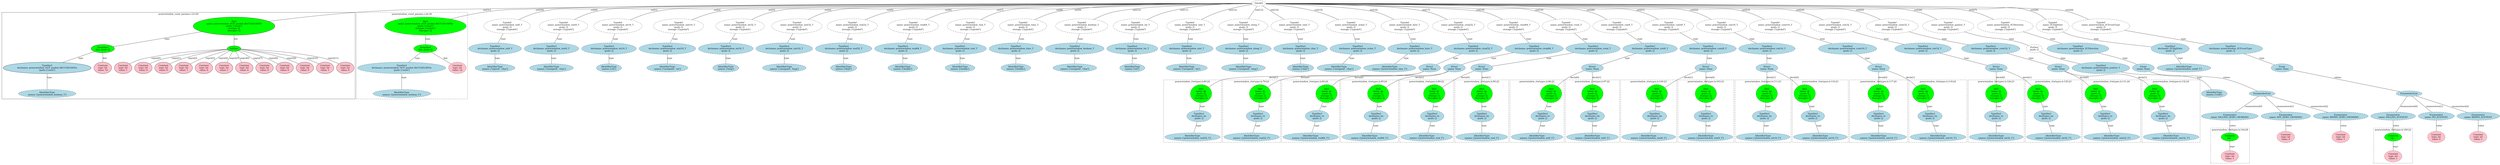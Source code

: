 strict graph "" {
	graph [bb="0,0,13452,1070.9"];
	node [label="\N"];
	subgraph cluster59 {
		graph [bb="6533,144.56,6841,552.63",
			label="powerwindow_rtwtypes.h:80:24",
			lheight=0.21,
			lp="6687,541.13",
			lwidth=2.44,
			style=dashed
		];
		61	[fillcolor=lightblue,
			height=0.74639,
			label="IdentifierType
names: ['powerwindow_real32_T']",
			pos="6687,179.43",
			style="filled,dashed",
			width=4.0462];
		60	[fillcolor=lightblue,
			height=1.041,
			label="TypeDecl
declname: im
quals: []",
			pos="6720,315.78",
			style="filled,dashed",
			width=1.8071];
		60 -- 61	[label=type,
			lp="6719,252.8",
			pos="6711.1,278.42 6705.5,255.73 6698.5,227.05 6693.4,206.59"];
		59	[fillcolor=green,
			height=1.6303,
			label="Decl
name: im
quals: []
storage: []
funcspec: []",
			pos="6732,462.94",
			style="filled,dashed",
			width=1.591];
		59 -- 60	[label=type,
			lp="6738,378.75",
			pos="6727.2,404.15 6725.8,387.07 6724.3,368.85 6723,353.5"];
	}
	subgraph cluster168 {
		graph [bb="8,428.07,1923,993.92",
			label="powerwindow_const_params.c:23:29",
			lheight=0.21,
			lp="965.5,982.42",
			lwidth=2.83
		];
		171	[fillcolor=lightblue,
			height=0.74639,
			label="IdentifierType
names: ['powerwindow_boolean_T']",
			pos="249,462.94",
			style="filled,dashed",
			width=4.223];
		170	[fillcolor=lightblue,
			height=1.041,
			label="TypeDecl
declname: powerwindow_rtCP_pooled_6bUUQf1tASYw
quals: ['const']",
			pos="249,631.11",
			style=filled,
			width=6.4818];
		170 -- 171	[label=type,
			lp="261,568.13",
			pos="249,593.23 249,561.87 249,517.63 249,489.88"];
		169	[fillcolor=green,
			height=0.74639,
			label="ArrayDecl
dim_quals: []",
			pos="548,757.06",
			style=filled,
			width=1.7678];
		169 -- 170	[label=type,
			lp="429,694.09",
			pos="503.56,737.64 458.25,718.86 386.92,689.28 331.27,666.22"];
		172	[fillcolor=pink,
			height=1.041,
			label="Constant
type: int
value: 12",
			pos="548,631.11",
			style=filled,
			width=1.316];
		169 -- 172	[label=dim,
			lp="559,694.09",
			pos="548,730.08 548,712.33 548,688.56 548,668.87"];
		168	[fillcolor=green,
			height=1.6303,
			label="Decl
name: powerwindow_rtCP_pooled_6bUUQf1tASYw
quals: ['const']
storage: []
funcspec: []",
			pos="1281,904.23",
			style=filled,
			width=6.0497];
		168 -- 169	[label=type,
			lp="905,820.04",
			pos="1107.3,868.83 944.72,836.63 711.4,790.42 604.91,769.33"];
		173	[fillcolor=green,
			height=0.5,
			label=InitList,
			pos="1281,757.06",
			style=filled,
			width=1.011];
		168 -- 173	[label=init,
			lp="1290.5,820.04",
			pos="1281,845.44 1281,820.3 1281,792.68 1281,775.36"];
		174	[fillcolor=pink,
			height=1.041,
			label="Constant
type: int
value: 1",
			pos="659,631.11",
			style=filled,
			width=1.2767];
		173 -- 174	[label="exprs[0]",
			lp="842,694.09",
			pos="1245,754.12 1166.7,749.38 975.57,735.11 819,701.59 771.17,691.34 758.15,689.65 714,668.59 706.86,665.18 699.58,660.96 692.74,656.62"];
		175	[fillcolor=pink,
			height=1.041,
			label="Constant
type: int
value: 0",
			pos="769,631.11",
			style=filled,
			width=1.2767];
		173 -- 175	[label="exprs[1]",
			lp="952,694.09",
			pos="1245.7,752.39 1181.9,745.35 1043.4,728.26 929,701.59 881.36,690.48 868.15,689.65 824,668.59 816.86,665.18 809.58,660.96 802.74,656.62"];
		176	[fillcolor=pink,
			height=1.041,
			label="Constant
type: int
value: 0",
			pos="879,631.11",
			style=filled,
			width=1.2767];
		173 -- 176	[label="exprs[2]",
			lp="1039,694.09",
			pos="1245.8,752.13 1181.2,743.86 1040.5,720.92 934,668.59 927.01,665.15 919.85,660.97 913.11,656.67"];
		177	[fillcolor=pink,
			height=1.041,
			label="Constant
type: int
value: 1",
			pos="989,631.11",
			style=filled,
			width=1.2767];
		173 -- 177	[label="exprs[3]",
			lp="1137,694.09",
			pos="1249.9,747.65 1203.4,734.42 1113.8,706.31 1044,668.59 1037.1,664.88 1030.1,660.57 1023.3,656.24"];
		178	[fillcolor=pink,
			height=1.041,
			label="Constant
type: int
value: 0",
			pos="1099,631.11",
			style=filled,
			width=1.2767];
		173 -- 178	[label="exprs[4]",
			lp="1214,694.09",
			pos="1258,743.04 1239.6,732.37 1213.2,716.65 1191,701.59 1170.8,687.89 1148.9,671.47 1131.6,658.03"];
		179	[fillcolor=pink,
			height=1.041,
			label="Constant
type: int
value: 1",
			pos="1209,631.11",
			style=filled,
			width=1.2767];
		173 -- 179	[label="exprs[5]",
			lp="1271,694.09",
			pos="1270.7,739.46 1264.2,728.71 1255.5,714.39 1248,701.59 1241.2,689.88 1233.9,676.95 1227.4,665.46"];
		180	[fillcolor=pink,
			height=1.041,
			label="Constant
type: int
value: 0",
			pos="1319,631.11",
			style=filled,
			width=1.2767];
		173 -- 180	[label="exprs[6]",
			lp="1326,694.09",
			pos="1286.2,739.09 1291.8,720.79 1300.9,691.13 1308.1,667.68"];
		181	[fillcolor=pink,
			height=1.041,
			label="Constant
type: int
value: 0",
			pos="1429,631.11",
			style=filled,
			width=1.2767];
		173 -- 181	[label="exprs[7]",
			lp="1394,694.09",
			pos="1300.9,741.75 1315.6,731.03 1335.9,715.83 1353,701.59 1368.8,688.43 1385.7,673.08 1399.6,660.15"];
		182	[fillcolor=pink,
			height=1.041,
			label="Constant
type: int
value: 0",
			pos="1539,631.11",
			style=filled,
			width=1.2767];
		173 -- 182	[label="exprs[8]",
			lp="1476,694.09",
			pos="1309.8,745.92 1338.4,735.61 1383.3,718.75 1421,701.59 1449.8,688.5 1456.8,684.68 1484,668.59 1490.7,664.62 1497.7,660.19 1504.4,\
655.82"];
		183	[fillcolor=pink,
			height=1.041,
			label="Constant
type: int
value: 0",
			pos="1649,631.11",
			style=filled,
			width=1.2767];
		173 -- 183	[label="exprs[9]",
			lp="1577,694.09",
			pos="1315.5,750.93 1374.9,741.12 1499.3,716.32 1594,668.59 1601,665.08 1608.1,660.86 1614.8,656.56"];
		184	[fillcolor=pink,
			height=1.041,
			label="Constant
type: int
value: 1",
			pos="1759,631.11",
			style=filled,
			width=1.2767];
		173 -- 184	[label="exprs[10]",
			lp="1688,694.09",
			pos="1317.2,754.53 1392.7,750.1 1571.3,733.05 1704,668.59 1711.1,665.13 1718.4,660.89 1725.2,656.54"];
		185	[fillcolor=pink,
			height=1.041,
			label="Constant
type: int
value: 0",
			pos="1869,631.11",
			style=filled,
			width=1.2767];
		173 -- 185	[label="exprs[11]",
			lp="1799,694.09",
			pos="1317.1,754.1 1392.5,749.44 1571.6,735.48 1718,701.59 1762,691.41 1773.5,688.55 1814,668.59 1821,665.14 1828.1,660.95 1834.9,656.66"];
	}
	subgraph cluster110 {
		graph [bb="9889,144.56,10197,552.63",
			label="powerwindow_rtwtypes.h:117:24",
			lheight=0.21,
			lp="10043,541.13",
			lwidth=2.54,
			style=dashed
		];
		112	[fillcolor=lightblue,
			height=0.74639,
			label="IdentifierType
names: ['powerwindow_uint16_T']",
			pos="10043,179.43",
			style="filled,dashed",
			width=4.0462];
		111	[fillcolor=lightblue,
			height=1.041,
			label="TypeDecl
declname: re
quals: []",
			pos="10043,315.78",
			style="filled,dashed",
			width=1.7088];
		111 -- 112	[label=type,
			lp="10055,252.8",
			pos="10043,278.07 10043,255.38 10043,226.81 10043,206.45"];
		110	[fillcolor=green,
			height=1.6303,
			label="Decl
name: re
quals: []
storage: []
funcspec: []",
			pos="10043,462.94",
			style="filled,dashed",
			width=1.591];
		110 -- 111	[label=type,
			lp="10055,378.75",
			pos="10043,404.15 10043,387.07 10043,368.85 10043,353.5"];
	}
	subgraph cluster95 {
		graph [bb="8665,144.56,8963,552.63",
			label="powerwindow_rtwtypes.h:104:23",
			lheight=0.21,
			lp="8814,541.13",
			lwidth=2.54,
			style=dashed
		];
		97	[fillcolor=lightblue,
			height=0.74639,
			label="IdentifierType
names: ['powerwindow_uint8_T']",
			pos="8814,179.43",
			style="filled,dashed",
			width=3.9284];
		96	[fillcolor=lightblue,
			height=1.041,
			label="TypeDecl
declname: im
quals: []",
			pos="8845,315.78",
			style="filled,dashed",
			width=1.8071];
		96 -- 97	[label=type,
			lp="8845,252.8",
			pos="8836.6,278.42 8831.4,255.73 8824.8,227.05 8820,206.59"];
		95	[fillcolor=green,
			height=1.6303,
			label="Decl
name: im
quals: []
storage: []
funcspec: []",
			pos="8892,462.94",
			style="filled,dashed",
			width=1.591];
		95 -- 96	[label=type,
			lp="8880,378.75",
			pos="8874.2,407.06 8868.4,388.92 8862,369.2 8856.7,352.83"];
	}
	subgraph cluster65 {
		graph [bb="6849,144.56,7157,552.63",
			label="powerwindow_rtwtypes.h:84:24",
			lheight=0.21,
			lp="7003,541.13",
			lwidth=2.44,
			style=dashed
		];
		67	[fillcolor=lightblue,
			height=0.74639,
			label="IdentifierType
names: ['powerwindow_real64_T']",
			pos="7003,179.43",
			style="filled,dashed",
			width=4.0462];
		66	[fillcolor=lightblue,
			height=1.041,
			label="TypeDecl
declname: re
quals: []",
			pos="7036,315.78",
			style="filled,dashed",
			width=1.7088];
		66 -- 67	[label=type,
			lp="7035,252.8",
			pos="7027.1,278.42 7021.5,255.73 7014.5,227.05 7009.4,206.59"];
		65	[fillcolor=green,
			height=1.6303,
			label="Decl
name: re
quals: []
storage: []
funcspec: []",
			pos="7048,462.94",
			style="filled,dashed",
			width=1.591];
		65 -- 66	[label=type,
			lp="7054,378.75",
			pos="7043.2,404.15 7041.8,387.07 7040.3,368.85 7039,353.5"];
	}
	subgraph cluster104 {
		graph [bb="9583,144.56,9881,552.63",
			label="powerwindow_rtwtypes.h:111:23",
			lheight=0.21,
			lp="9732,541.13",
			lwidth=2.54,
			style=dashed
		];
		106	[fillcolor=lightblue,
			height=0.74639,
			label="IdentifierType
names: ['powerwindow_int16_T']",
			pos="9732,179.43",
			style="filled,dashed",
			width=3.9284];
		105	[fillcolor=lightblue,
			height=1.041,
			label="TypeDecl
declname: im
quals: []",
			pos="9694,315.78",
			style="filled,dashed",
			width=1.8071];
		105 -- 106	[label=type,
			lp="9725,252.8",
			pos="9704.3,278.42 9710.7,255.73 9718.8,227.05 9724.6,206.59"];
		104	[fillcolor=green,
			height=1.6303,
			label="Decl
name: im
quals: []
storage: []
funcspec: []",
			pos="9652,462.94",
			style="filled,dashed",
			width=1.591];
		104 -- 105	[label=type,
			lp="9690,378.75",
			pos="9668.1,406.23 9673.3,388.32 9678.9,368.96 9683.6,352.85"];
	}
	subgraph cluster101 {
		graph [bb="9277,144.56,9575,552.63",
			label="powerwindow_rtwtypes.h:110:23",
			lheight=0.21,
			lp="9426,541.13",
			lwidth=2.54,
			style=dashed
		];
		103	[fillcolor=lightblue,
			height=0.74639,
			label="IdentifierType
names: ['powerwindow_int16_T']",
			pos="9426,179.43",
			style="filled,dashed",
			width=3.9284];
		102	[fillcolor=lightblue,
			height=1.041,
			label="TypeDecl
declname: re
quals: []",
			pos="9431,315.78",
			style="filled,dashed",
			width=1.7088];
		102 -- 103	[label=type,
			lp="9441,252.8",
			pos="9429.6,278.07 9428.8,255.38 9427.7,226.81 9427,206.45"];
		101	[fillcolor=green,
			height=1.6303,
			label="Decl
name: re
quals: []
storage: []
funcspec: []",
			pos="9438,462.94",
			style="filled,dashed",
			width=1.591];
		101 -- 102	[label=type,
			lp="9447,378.75",
			pos="9435.2,404.15 9434.4,387.07 9433.5,368.85 9432.8,353.5"];
	}
	subgraph cluster56 {
		graph [bb="6217,144.56,6525,552.63",
			label="powerwindow_rtwtypes.h:79:24",
			lheight=0.21,
			lp="6371,541.13",
			lwidth=2.44,
			style=dashed
		];
		58	[fillcolor=lightblue,
			height=0.74639,
			label="IdentifierType
names: ['powerwindow_real32_T']",
			pos="6371,179.43",
			style="filled,dashed",
			width=4.0462];
		57	[fillcolor=lightblue,
			height=1.041,
			label="TypeDecl
declname: re
quals: []",
			pos="6404,315.78",
			style="filled,dashed",
			width=1.7088];
		57 -- 58	[label=type,
			lp="6403,252.8",
			pos="6395.1,278.42 6389.5,255.73 6382.5,227.05 6377.4,206.59"];
		56	[fillcolor=green,
			height=1.6303,
			label="Decl
name: re
quals: []
storage: []
funcspec: []",
			pos="6416,462.94",
			style="filled,dashed",
			width=1.591];
		56 -- 57	[label=type,
			lp="6422,378.75",
			pos="6411.2,404.15 6409.8,387.07 6408.3,368.85 6407,353.5"];
	}
	subgraph cluster68 {
		graph [bb="7165,144.56,7473,552.63",
			label="powerwindow_rtwtypes.h:85:24",
			lheight=0.21,
			lp="7319,541.13",
			lwidth=2.44,
			style=dashed
		];
		70	[fillcolor=lightblue,
			height=0.74639,
			label="IdentifierType
names: ['powerwindow_real64_T']",
			pos="7319,179.43",
			style="filled,dashed",
			width=4.0462];
		69	[fillcolor=lightblue,
			height=1.041,
			label="TypeDecl
declname: im
quals: []",
			pos="7352,315.78",
			style="filled,dashed",
			width=1.8071];
		69 -- 70	[label=type,
			lp="7351,252.8",
			pos="7343.1,278.42 7337.5,255.73 7330.5,227.05 7325.4,206.59"];
		68	[fillcolor=green,
			height=1.6303,
			label="Decl
name: im
quals: []
storage: []
funcspec: []",
			pos="7402,462.94",
			style="filled,dashed",
			width=1.591];
		68 -- 69	[label=type,
			lp="7388,378.75",
			pos="7383.2,407.48 7376.9,389.13 7370,369.14 7364.3,352.61"];
	}
	subgraph cluster74 {
		graph [bb="7481,144.56,7769,552.63",
			label="powerwindow_rtwtypes.h:89:22",
			lheight=0.21,
			lp="7625,541.13",
			lwidth=2.44,
			style=dashed
		];
		76	[fillcolor=lightblue,
			height=0.74639,
			label="IdentifierType
names: ['powerwindow_real_T']",
			pos="7625,179.43",
			style="filled,dashed",
			width=3.7712];
		75	[fillcolor=lightblue,
			height=1.041,
			label="TypeDecl
declname: re
quals: []",
			pos="7655,315.78",
			style="filled,dashed",
			width=1.7088];
		75 -- 76	[label=type,
			lp="7655,252.8",
			pos="7646.9,278.42 7641.8,255.73 7635.4,227.05 7630.8,206.59"];
		74	[fillcolor=green,
			height=1.6303,
			label="Decl
name: re
quals: []
storage: []
funcspec: []",
			pos="7699,462.94",
			style="filled,dashed",
			width=1.591];
		74 -- 75	[label=type,
			lp="7688,378.75",
			pos="7682.2,406.65 7676.8,388.7 7670.9,369.25 7666,353.06"];
	}
	subgraph cluster77 {
		graph [bb="7777,144.56,8065,552.63",
			label="powerwindow_rtwtypes.h:90:22",
			lheight=0.21,
			lp="7921,541.13",
			lwidth=2.44,
			style=dashed
		];
		79	[fillcolor=lightblue,
			height=0.74639,
			label="IdentifierType
names: ['powerwindow_real_T']",
			pos="7921,179.43",
			style="filled,dashed",
			width=3.7712];
		78	[fillcolor=lightblue,
			height=1.041,
			label="TypeDecl
declname: im
quals: []",
			pos="7921,315.78",
			style="filled,dashed",
			width=1.8071];
		78 -- 79	[label=type,
			lp="7933,252.8",
			pos="7921,278.07 7921,255.38 7921,226.81 7921,206.45"];
		77	[fillcolor=green,
			height=1.6303,
			label="Decl
name: im
quals: []
storage: []
funcspec: []",
			pos="7921,462.94",
			style="filled,dashed",
			width=1.591];
		77 -- 78	[label=type,
			lp="7933,378.75",
			pos="7921,404.15 7921,387.07 7921,368.85 7921,353.5"];
	}
	subgraph cluster83 {
		graph [bb="8073,144.56,8361,552.63",
			label="powerwindow_rtwtypes.h:96:22",
			lheight=0.21,
			lp="8217,541.13",
			lwidth=2.44,
			style=dashed
		];
		85	[fillcolor=lightblue,
			height=0.74639,
			label="IdentifierType
names: ['powerwindow_int8_T']",
			pos="8217,179.43",
			style="filled,dashed",
			width=3.7909];
		84	[fillcolor=lightblue,
			height=1.041,
			label="TypeDecl
declname: re
quals: []",
			pos="8247,315.78",
			style="filled,dashed",
			width=1.7088];
		84 -- 85	[label=type,
			lp="8247,252.8",
			pos="8238.9,278.42 8233.8,255.73 8227.4,227.05 8222.8,206.59"];
		83	[fillcolor=green,
			height=1.6303,
			label="Decl
name: re
quals: []
storage: []
funcspec: []",
			pos="8257,462.94",
			style="filled,dashed",
			width=1.591];
		83 -- 84	[label=type,
			lp="8264,378.75",
			pos="8253,404.15 8251.8,387.07 8250.6,368.85 8249.5,353.5"];
	}
	subgraph cluster86 {
		graph [bb="8369,144.56,8657,552.63",
			label="powerwindow_rtwtypes.h:97:22",
			lheight=0.21,
			lp="8513,541.13",
			lwidth=2.44,
			style=dashed
		];
		88	[fillcolor=lightblue,
			height=0.74639,
			label="IdentifierType
names: ['powerwindow_int8_T']",
			pos="8513,179.43",
			style="filled,dashed",
			width=3.7909];
		87	[fillcolor=lightblue,
			height=1.041,
			label="TypeDecl
declname: im
quals: []",
			pos="8513,315.78",
			style="filled,dashed",
			width=1.8071];
		87 -- 88	[label=type,
			lp="8525,252.8",
			pos="8513,278.07 8513,255.38 8513,226.81 8513,206.45"];
		86	[fillcolor=green,
			height=1.6303,
			label="Decl
name: im
quals: []
storage: []
funcspec: []",
			pos="8513,462.94",
			style="filled,dashed",
			width=1.591];
		86 -- 87	[label=type,
			lp="8525,378.75",
			pos="8513,404.15 8513,387.07 8513,368.85 8513,353.5"];
	}
	subgraph cluster92 {
		graph [bb="8971,144.56,9269,552.63",
			label="powerwindow_rtwtypes.h:103:23",
			lheight=0.21,
			lp="9120,541.13",
			lwidth=2.54,
			style=dashed
		];
		94	[fillcolor=lightblue,
			height=0.74639,
			label="IdentifierType
names: ['powerwindow_uint8_T']",
			pos="9120,179.43",
			style="filled,dashed",
			width=3.9284];
		93	[fillcolor=lightblue,
			height=1.041,
			label="TypeDecl
declname: re
quals: []",
			pos="9120,315.78",
			style="filled,dashed",
			width=1.7088];
		93 -- 94	[label=type,
			lp="9132,252.8",
			pos="9120,278.07 9120,255.38 9120,226.81 9120,206.45"];
		92	[fillcolor=green,
			height=1.6303,
			label="Decl
name: re
quals: []
storage: []
funcspec: []",
			pos="9120,462.94",
			style="filled,dashed",
			width=1.591];
		92 -- 93	[label=type,
			lp="9132,378.75",
			pos="9120,404.15 9120,387.07 9120,368.85 9120,353.5"];
	}
	subgraph cluster113 {
		graph [bb="10205,144.56,10513,552.63",
			label="powerwindow_rtwtypes.h:118:24",
			lheight=0.21,
			lp="10359,541.13",
			lwidth=2.54,
			style=dashed
		];
		115	[fillcolor=lightblue,
			height=0.74639,
			label="IdentifierType
names: ['powerwindow_uint16_T']",
			pos="10359,179.43",
			style="filled,dashed",
			width=4.0462];
		114	[fillcolor=lightblue,
			height=1.041,
			label="TypeDecl
declname: im
quals: []",
			pos="10318,315.78",
			style="filled,dashed",
			width=1.8071];
		114 -- 115	[label=type,
			lp="10351,252.8",
			pos="10329,278.77 10336,255.92 10345,226.89 10351,206.31"];
		113	[fillcolor=green,
			height=1.6303,
			label="Decl
name: im
quals: []
storage: []
funcspec: []",
			pos="10274,462.94",
			style="filled,dashed",
			width=1.591];
		113 -- 114	[label=type,
			lp="10314,378.75",
			pos="10291,406.65 10296,388.7 10302,369.25 10307,353.06"];
	}
	subgraph cluster119 {
		graph [bb="10521,144.56,10819,552.63",
			label="powerwindow_rtwtypes.h:124:23",
			lheight=0.21,
			lp="10670,541.13",
			lwidth=2.54,
			style=dashed
		];
		121	[fillcolor=lightblue,
			height=0.74639,
			label="IdentifierType
names: ['powerwindow_int32_T']",
			pos="10670,179.43",
			style="filled,dashed",
			width=3.9284];
		120	[fillcolor=lightblue,
			height=1.041,
			label="TypeDecl
declname: re
quals: []",
			pos="10670,315.78",
			style="filled,dashed",
			width=1.7088];
		120 -- 121	[label=type,
			lp="10682,252.8",
			pos="10670,278.07 10670,255.38 10670,226.81 10670,206.45"];
		119	[fillcolor=green,
			height=1.6303,
			label="Decl
name: re
quals: []
storage: []
funcspec: []",
			pos="10670,462.94",
			style="filled,dashed",
			width=1.591];
		119 -- 120	[label=type,
			lp="10682,378.75",
			pos="10670,404.15 10670,387.07 10670,368.85 10670,353.5"];
	}
	subgraph cluster122 {
		graph [bb="10827,144.56,11125,552.63",
			label="powerwindow_rtwtypes.h:125:23",
			lheight=0.21,
			lp="10976,541.13",
			lwidth=2.54,
			style=dashed
		];
		124	[fillcolor=lightblue,
			height=0.74639,
			label="IdentifierType
names: ['powerwindow_int32_T']",
			pos="10976,179.43",
			style="filled,dashed",
			width=3.9284];
		123	[fillcolor=lightblue,
			height=1.041,
			label="TypeDecl
declname: im
quals: []",
			pos="10938,315.78",
			style="filled,dashed",
			width=1.8071];
		123 -- 124	[label=type,
			lp="10969,252.8",
			pos="10948,278.42 10955,255.73 10963,227.05 10969,206.59"];
		122	[fillcolor=green,
			height=1.6303,
			label="Decl
name: im
quals: []
storage: []
funcspec: []",
			pos="10896,462.94",
			style="filled,dashed",
			width=1.591];
		122 -- 123	[label=type,
			lp="10934,378.75",
			pos="10912,406.23 10917,388.32 10923,368.96 10928,352.85"];
	}
	subgraph cluster128 {
		graph [bb="11133,144.56,11441,552.63",
			label="powerwindow_rtwtypes.h:131:24",
			lheight=0.21,
			lp="11287,541.13",
			lwidth=2.54,
			style=dashed
		];
		130	[fillcolor=lightblue,
			height=0.74639,
			label="IdentifierType
names: ['powerwindow_uint32_T']",
			pos="11287,179.43",
			style="filled,dashed",
			width=4.0462];
		129	[fillcolor=lightblue,
			height=1.041,
			label="TypeDecl
declname: re
quals: []",
			pos="11254,315.78",
			style="filled,dashed",
			width=1.7088];
		129 -- 130	[label=type,
			lp="11283,252.8",
			pos="11263,278.42 11269,255.73 11276,227.05 11281,206.59"];
		128	[fillcolor=green,
			height=1.6303,
			label="Decl
name: re
quals: []
storage: []
funcspec: []",
			pos="11204,462.94",
			style="filled,dashed",
			width=1.591];
		128 -- 129	[label=type,
			lp="11247,378.75",
			pos="11223,407.48 11229,389.13 11236,369.14 11242,352.61"];
	}
	subgraph cluster131 {
		graph [bb="11449,144.56,11757,552.63",
			label="powerwindow_rtwtypes.h:132:24",
			lheight=0.21,
			lp="11603,541.13",
			lwidth=2.54,
			style=dashed
		];
		133	[fillcolor=lightblue,
			height=0.74639,
			label="IdentifierType
names: ['powerwindow_uint32_T']",
			pos="11603,179.43",
			style="filled,dashed",
			width=4.0462];
		132	[fillcolor=lightblue,
			height=1.041,
			label="TypeDecl
declname: im
quals: []",
			pos="11562,315.78",
			style="filled,dashed",
			width=1.8071];
		132 -- 133	[label=type,
			lp="11595,252.8",
			pos="11573,278.77 11580,255.92 11589,226.89 11595,206.31"];
		131	[fillcolor=green,
			height=1.6303,
			label="Decl
name: im
quals: []
storage: []
funcspec: []",
			pos="11518,462.94",
			style="filled,dashed",
			width=1.591];
		131 -- 132	[label=type,
			lp="11558,378.75",
			pos="11535,406.65 11540,388.7 11546,369.25 11551,353.06"];
	}
	subgraph cluster143 {
		graph [bb="11827,8,12026,237.3",
			label="powerwindow_rtwtypes.h:164:28",
			lheight=0.21,
			lp="11926,225.8",
			lwidth=2.54,
			style=dashed
		];
		144	[fillcolor=pink,
			height=1.041,
			label="Constant
type: int
value: 1",
			pos="11926,53.477",
			style="filled,dashed",
			width=1.2767];
		143	[fillcolor=green,
			height=0.74639,
			label="UnaryOp
op: -",
			pos="11926,179.43",
			style="filled,dashed",
			width=1.316];
		143 -- 144	[label=expr,
			lp="11938,116.45",
			pos="11926,152.45 11926,134.7 11926,110.92 11926,91.241"];
	}
	subgraph cluster157 {
		graph [bb="12753,8,12952,237.3",
			label="powerwindow_rtwtypes.h:180:22",
			lheight=0.21,
			lp="12852,225.8",
			lwidth=2.54,
			style=dashed
		];
		158	[fillcolor=pink,
			height=1.041,
			label="Constant
type: int
value: 1",
			pos="12852,53.477",
			style="filled,dashed",
			width=1.2767];
		157	[fillcolor=green,
			height=0.74639,
			label="UnaryOp
op: -",
			pos="12852,179.43",
			style="filled,dashed",
			width=1.316];
		157 -- 158	[label=expr,
			lp="12864,116.45",
			pos="12852,152.45 12852,134.7 12852,110.92 12852,91.241"];
	}
	subgraph cluster163 {
		graph [bb="1931,428.07,2526,993.92",
			label="powerwindow_const_params.c:22:36",
			lheight=0.21,
			lp="2228.5,982.42",
			lwidth=2.83,
			style=dashed
		];
		166	[fillcolor=lightblue,
			height=0.74639,
			label="IdentifierType
names: ['powerwindow_boolean_T']",
			pos="2172,462.94",
			style="filled,dashed",
			width=4.223];
		165	[fillcolor=lightblue,
			height=1.041,
			label="TypeDecl
declname: powerwindow_rtCP_pooled_6bUUQf1tASYw
quals: ['const']",
			pos="2172,631.11",
			style="filled,dashed",
			width=6.4818];
		165 -- 166	[label=type,
			lp="2184,568.13",
			pos="2172,593.23 2172,561.87 2172,517.63 2172,489.88"];
		164	[fillcolor=green,
			height=0.74639,
			label="ArrayDecl
dim_quals: []",
			pos="2300,757.06",
			style="filled,dashed",
			width=1.7678];
		164 -- 165	[label=type,
			lp="2256,694.09",
			pos="2275.3,732.16 2256.6,714.01 2230.5,688.75 2209.2,668.15"];
		167	[fillcolor=pink,
			height=1.041,
			label="Constant
type: int
value: 12",
			pos="2471,631.11",
			style="filled,dashed",
			width=1.316];
		164 -- 167	[label=dim,
			lp="2407,694.09",
			pos="2331.4,733.33 2361.2,711.73 2405.8,679.34 2436.6,657.04"];
		163	[fillcolor=green,
			height=1.6303,
			label="Decl
name: powerwindow_rtCP_pooled_6bUUQf1tASYw
quals: ['const']
storage: ['extern']
funcspec: []",
			pos="2300,904.23",
			style="filled,dashed",
			width=6.0497];
		163 -- 164	[label=type,
			lp="2312,820.04",
			pos="2300,845.44 2300,824.25 2300,801.3 2300,784.24"];
	}
	4	[fillcolor=lightblue,
		height=0.74639,
		label="IdentifierType
names: ['signed', 'char']",
		pos="2673,631.11",
		style="filled,dashed",
		width=2.8088];
	3	[fillcolor=lightblue,
		height=1.041,
		label="TypeDecl
declname: powerwindow_int8_T
quals: []",
		pos="2673,757.06",
		style="filled,dashed",
		width=3.8694];
	3 -- 4	[label=type,
		lp="2685,694.09",
		pos="2673,719.54 2673,699.83 2673,675.97 2673,658.15"];
	2	[fillcolor=white,
		height=1.3356,
		label="Typedef
name: powerwindow_int8_T
quals: []
storage: ['typedef']",
		pos="2876,904.23",
		style="filled,dashed",
		width=3.4177];
	2 -- 3	[label=type,
		lp="2781,820.04",
		pos="2817.8,861.63 2787.1,839.68 2749.9,813.07 2720.9,792.33"];
	1	[fillcolor=white,
		height=0.5,
		label=FileAST,
		pos="6803,1052.9",
		style="filled,dashed",
		width=1.1374];
	1 -- 168	[label="ext[31]",
		lp="2788,1009.4",
		pos="6761.8,1051.9 6449,1051.3 4418.4,1046.6 2768,1016.9 2394.1,1010.2 2299.7,1024.5 1927,993.92 1770.3,981.06 1593.5,956.05 1464.5,935.86"];
	1 -- 163	[label="ext[30]",
		lp="3121,1009.4",
		pos="6762,1051.8 6408.2,1051.1 3865.3,1045.1 3101,1016.9 2942.1,1011.1 2901.6,1014.6 2744,993.92 2650.3,981.6 2546.6,961.28 2463.1,943.2"];
	1 -- 2	[label="ext[0]",
		lp="3404.5,1009.4",
		pos="6762,1051.9 6424,1051.7 4090.6,1048.9 3388,1016.9 3261.5,1011.2 3227.4,1022.3 3104,993.92 3052.3,982.03 2996.7,960.6 2953.4,941.79"];
	5	[fillcolor=white,
		height=1.3356,
		label="Typedef
name: powerwindow_uint8_T
quals: []
storage: ['typedef']",
		pos="3241,904.23",
		style="filled,dashed",
		width=3.5552];
	1 -- 5	[label="ext[1]",
		lp="3680.5,1009.4",
		pos="6762.1,1051.9 6439.9,1051.5 4307.6,1047.7 3664,1016.9 3542.8,1011.1 3507.6,1030.7 3392,993.92 3359.1,983.47 3325.7,964.85 3298.7,\
947.36"];
	8	[fillcolor=white,
		height=1.3356,
		label="Typedef
name: powerwindow_int16_T
quals: []
storage: ['typedef']",
		pos="3529,904.23",
		style="filled,dashed",
		width=3.5552];
	1 -- 8	[label="ext[2]",
		lp="3971.5,1009.4",
		pos="6761.8,1051.8 6456.2,1050.9 4536.3,1044.2 3955,1016.9 3829.4,1011 3792.5,1033.1 3673,993.92 3641.5,983.59 3609.7,965.1 3584.1,947.66"];
	11	[fillcolor=white,
		height=1.3356,
		label="Typedef
name: powerwindow_uint16_T
quals: []
storage: ['typedef']",
		pos="3815,904.23",
		style="filled,dashed",
		width=3.6927];
	1 -- 11	[label="ext[3]",
		lp="4242.5,1009.4",
		pos="6761.7,1051.8 6472.7,1050.7 4749.4,1043.1 4226,1016.9 4107.5,1011 4072.7,1031 3960,993.92 3928.6,983.6 3896.9,965.33 3871.2,948.05"];
	14	[fillcolor=white,
		height=1.3356,
		label="Typedef
name: powerwindow_int32_T
quals: []
storage: ['typedef']",
		pos="4097,904.23",
		style="filled,dashed",
		width=3.5552];
	1 -- 14	[label="ext[4]",
		lp="4527.5,1009.4",
		pos="6762,1051.7 6492.9,1050 4974.1,1039.8 4511,1016.9 4388.5,1010.9 4352.2,1033.2 4236,993.92 4205.6,983.66 4175.2,965.4 4150.6,948.11"];
	17	[fillcolor=white,
		height=1.3356,
		label="Typedef
name: powerwindow_uint32_T
quals: []
storage: ['typedef']",
		pos="4378,904.23",
		style="filled,dashed",
		width=3.6927];
	1 -- 17	[label="ext[5]",
		lp="4809.5,1009.4",
		pos="6762,1051.6 6512.5,1049.5 5196.2,1037.5 4793,1016.9 4671.8,1010.7 4636.2,1032.1 4521,993.92 4489.9,983.63 4458.7,965.37 4433.4,948.08"];
	20	[fillcolor=white,
		height=1.3356,
		label="Typedef
name: powerwindow_real32_T
quals: []
storage: ['typedef']",
		pos="4662,904.23",
		style="filled,dashed",
		width=3.673];
	1 -- 20	[label="ext[6]",
		lp="5096.5,1009.4",
		pos="6761.9,1052 6571.1,1052.4 5751.2,1051.6 5080,1016.9 4956.6,1010.6 4920.2,1033 4803,993.92 4772.3,983.66 4741.4,965.41 4716.5,948.11"];
	23	[fillcolor=white,
		height=1.3356,
		label="Typedef
name: powerwindow_real64_T
quals: []
storage: ['typedef']",
		pos="4944,904.23",
		style="filled,dashed",
		width=3.673];
	1 -- 23	[label="ext[7]",
		lp="5357.5,1009.4",
		pos="6762,1051.9 6589.1,1051.8 5903.4,1049 5341,1016.9 5227.4,1010.4 5193.9,1030.2 5086,993.92 5055.1,983.55 5024.1,965.28 4999,948"];
	26	[fillcolor=white,
		height=1.3356,
		label="Typedef
name: powerwindow_real_T
quals: []
storage: ['typedef']",
		pos="5217,904.23",
		style="filled,dashed",
		width=3.398];
	1 -- 26	[label="ext[8]",
		lp="5672.5,1009.4",
		pos="6762.1,1051.3 6613.5,1049 6088.5,1039.7 5656,1016.9 5518.9,1009.7 5477.6,1039 5348,993.92 5318.9,983.81 5290.2,965.57 5267.1,948.25"];
	29	[fillcolor=white,
		height=1.3356,
		label="Typedef
name: powerwindow_time_T
quals: []
storage: ['typedef']",
		pos="5483,904.23",
		style="filled,dashed",
		width=3.4963];
	1 -- 29	[label="ext[9]",
		lp="5855.5,1009.4",
		pos="6762.3,1051 6569.7,1046.5 5754.8,1025.7 5646,993.92 5610.1,983.44 5573.3,964.25 5543.7,946.39"];
	32	[fillcolor=white,
		height=1.3356,
		label="Typedef
name: powerwindow_boolean_T
quals: []
storage: ['typedef']",
		pos="5794,904.23",
		style="filled,dashed",
		width=3.8498];
	1 -- 32	[label="ext[10]",
		lp="6112,1009.4",
		pos="6762.1,1051.2 6616.7,1048.5 6124.9,1036.2 5974,993.92 5935.3,983.08 5894.8,963.96 5862.1,946.25"];
	35	[fillcolor=white,
		height=1.3356,
		label="Typedef
name: powerwindow_int_T
quals: []
storage: ['typedef']",
		pos="6101,904.23",
		style="filled,dashed",
		width=3.2802];
	1 -- 35	[label="ext[11]",
		lp="6368,1009.4",
		pos="6762.3,1050.1 6650.5,1044.6 6340.3,1026.8 6244,993.92 6212.6,983.2 6181,964.55 6155.4,947.11"];
	38	[fillcolor=white,
		height=1.3356,
		label="Typedef
name: powerwindow_uint_T
quals: []
storage: ['typedef']",
		pos="6376,904.23",
		style="filled,dashed",
		width=3.4177];
	1 -- 38	[label="ext[12]",
		lp="6609,1009.4",
		pos="6763.5,1048.1 6707.8,1041.9 6603.8,1026.6 6521,993.92 6490.5,981.89 6459.2,963.62 6433.5,946.78"];
	41	[fillcolor=white,
		height=1.3356,
		label="Typedef
name: powerwindow_ulong_T
quals: []
storage: ['typedef']",
		pos="6660,904.23",
		style="filled,dashed",
		width=3.6141];
	1 -- 41	[label="ext[13]",
		lp="6789,1009.4",
		pos="6787.7,1036.2 6767.7,1015.7 6732,979.09 6703.4,949.75"];
	44	[fillcolor=white,
		height=1.3356,
		label="Typedef
name: powerwindow_char_T
quals: []
storage: ['typedef']",
		pos="6948,904.23",
		style="filled,dashed",
		width=3.457];
	1 -- 44	[label="ext[14]",
		lp="6870,1009.4",
		pos="6818.5,1036.2 6838.8,1015.7 6875.3,978.82 6904.3,949.43"];
	47	[fillcolor=white,
		height=1.3356,
		label="Typedef
name: powerwindow_uchar_T
quals: []
storage: ['typedef']",
		pos="7236,904.23",
		style="filled,dashed",
		width=3.5945];
	1 -- 47	[label="ext[15]",
		lp="7072,1009.4",
		pos="6842.3,1047.7 6897.2,1040.8 6999.2,1025 7081,993.92 7113.2,981.71 7146.6,963.41 7174.1,946.61"];
	50	[fillcolor=white,
		height=1.3356,
		label="Typedef
name: powerwindow_byte_T
quals: []
storage: ['typedef']",
		pos="7516,904.23",
		style="filled,dashed",
		width=3.457];
	1 -- 50	[label="ext[16]",
		lp="7360,1009.4",
		pos="6843.7,1050.2 6957.2,1045 7275.5,1027.6 7374,993.92 7404.9,983.33 7436.1,964.92 7461.3,947.61"];
	53	[fillcolor=white,
		height=1.3356,
		label="Typedef
name: powerwindow_creal32_T
quals: []
storage: ['typedef']",
		pos="7839,904.23",
		style="filled,dashed",
		width=3.7909];
	1 -- 53	[label="ext[17]",
		lp="7632,1009.4",
		pos="6843.9,1051.2 6991.2,1048.3 7494.3,1035.4 7649,993.92 7690.1,982.9 7733.4,963.43 7768.2,945.53"];
	62	[fillcolor=white,
		height=1.3356,
		label="Typedef
name: powerwindow_creal64_T
quals: []
storage: ['typedef']",
		pos="8167,904.23",
		style="filled,dashed",
		width=3.7909];
	1 -- 62	[label="ext[18]",
		lp="7952,1009.4",
		pos="6843.9,1052.2 7025.9,1053.1 7762.1,1053.1 7984,993.92 8023.7,983.32 8065.2,964 8098.6,946.09"];
	71	[fillcolor=white,
		height=1.3356,
		label="Typedef
name: powerwindow_creal_T
quals: []
storage: ['typedef']",
		pos="8483,904.23",
		style="filled,dashed",
		width=3.5159];
	1 -- 71	[label="ext[19]",
		lp="8300,1009.4",
		pos="6843.8,1051.3 6994.3,1048.8 7532.6,1038.7 7976,1016.9 8125.5,1009.6 8167.9,1034.3 8312,993.92 8349.7,983.35 8388.6,963.92 8419.8,\
945.93"];
	80	[fillcolor=white,
		height=1.3356,
		label="Typedef
name: powerwindow_cint8_T
quals: []
storage: ['typedef']",
		pos="8788,904.23",
		style="filled,dashed",
		width=3.5355];
	1 -- 80	[label="ext[20]",
		lp="8604,1009.4",
		pos="6843.9,1051.8 7020.6,1051.1 7736.7,1046.5 8324,1016.9 8455.3,1010.3 8492.6,1030.3 8619,993.92 8655.9,983.28 8694.1,964.07 8724.8,\
946.24"];
	89	[fillcolor=white,
		height=1.3356,
		label="Typedef
name: powerwindow_cuint8_T
quals: []
storage: ['typedef']",
		pos="9098,904.23",
		style="filled,dashed",
		width=3.673];
	1 -- 89	[label="ext[21]",
		lp="8909,1009.4",
		pos="6844.1,1052 7041.9,1052.3 7914.2,1051.5 8628,1016.9 8759.8,1010.5 8797,1029.7 8924,993.92 8961.9,983.26 9001.1,964.05 9032.8,946.23"];
	98	[fillcolor=white,
		height=1.3356,
		label="Typedef
name: powerwindow_cint16_T
quals: []
storage: ['typedef']",
		pos="9412,904.23",
		style="filled,dashed",
		width=3.673];
	1 -- 98	[label="ext[22]",
		lp="9223,1009.4",
		pos="6844,1052.1 7060.3,1053.1 8091.1,1055.4 8933,1016.9 9069.2,1010.7 9107.7,1030.9 9239,993.92 9276.7,983.31 9315.7,964.11 9347.2,946.27"];
	107	[fillcolor=white,
		height=1.3356,
		label="Typedef
name: powerwindow_cuint16_T
quals: []
storage: ['typedef']",
		pos="9731,904.23",
		style="filled,dashed",
		width=3.8105];
	1 -- 107	[label="ext[23]",
		lp="9537,1009.4",
		pos="6843.9,1051.7 7123.2,1049.9 8751.5,1039.1 9247,1016.9 9383.2,1010.8 9421.5,1030.1 9553,993.92 9591.6,983.29 9631.8,964.08 9664.2,\
946.25"];
	116	[fillcolor=white,
		height=1.3356,
		label="Typedef
name: powerwindow_cint32_T
quals: []
storage: ['typedef']",
		pos="10050,904.23",
		style="filled,dashed",
		width=3.673];
	1 -- 116	[label="ext[24]",
		lp="9867,1009.4",
		pos="6844.3,1051.7 7144.7,1050.4 8998.9,1040.9 9561,1016.9 9701.7,1010.9 9741.4,1031.9 9877,993.92 9914.7,983.36 9953.8,964.16 9985.2,\
946.31"];
	125	[fillcolor=white,
		height=1.3356,
		label="Typedef
name: powerwindow_cuint32_T
quals: []
storage: ['typedef']",
		pos="10369,904.23",
		style="filled,dashed",
		width=3.8105];
	1 -- 125	[label="ext[25]",
		lp="10175,1009.4",
		pos="6844,1051.8 7163.5,1051 9258.3,1044.7 9891,1016.9 10025,1011 10062,1029.5 10191,993.92 10230,983.26 10270,964.05 10302,946.23"];
	134	[fillcolor=white,
		height=1.3356,
		label="Typedef
name: powerwindow_pointer_T
quals: []
storage: ['typedef']",
		pos="10701,904.23",
		style="filled,dashed",
		width=3.7516];
	1 -- 134	[label="ext[26]",
		lp="10497,1009.4",
		pos="6844,1051.8 7181.1,1051.2 9500.4,1045.9 10199,1016.9 10340,1011.1 10379,1030 10515,993.92 10555,983.21 10598,963.76 10632,945.8"];
	138	[fillcolor=white,
		height=1.3356,
		label="Typedef
name: powerwindow_ZCDirection
quals: []
storage: ['typedef']",
		pos="11021,904.23",
		style="filled,dashed",
		width=4.0462];
	1 -- 138	[label="ext[27]",
		lp="10834,1009.4",
		pos="6843.9,1051.9 7198.2,1051.5 9753.3,1047.8 10521,1016.9 10665,1011.1 10706,1032.3 10845,993.92 10883,983.51 10922,964.67 10954,947.03"];
	149	[fillcolor=white,
		height=1.3356,
		label="Typedef
name: ZCSigState
quals: []
storage: ['typedef']",
		pos="11277,904.23",
		style="filled,dashed",
		width=2.2981];
	1 -- 149	[label="ext[28]",
		lp="11174,1009.4",
		pos="6844,1051.9 7216.4,1051.9 10018,1050.9 10858,1016.9 11000,1011.2 11045,1048.6 11176,993.92 11200,983.74 11223,965.26 11240,947.8"];
	152	[fillcolor=white,
		height=1.3356,
		label="Typedef
name: powerwindow_ZCEventType
quals: []
storage: ['typedef']",
		pos="11535,904.23",
		style="filled,dashed",
		width=4.223];
	1 -- 152	[label="ext[29]",
		lp="11362,1009.4",
		pos="6844,1051.9 7261.9,1051.7 10740,1049.4 11198,1016.9 11274,1011.5 11296,1017.5 11369,993.92 11404,982.78 11439,964.63 11469,947.64"];
	6	[fillcolor=lightblue,
		height=1.041,
		label="TypeDecl
declname: powerwindow_uint8_T
quals: []",
		pos="2974,757.06",
		style="filled,dashed",
		width=3.9873];
	5 -- 6	[label=type,
		lp="3112,820.04",
		pos="3169.4,864.33 3127.4,841.48 3074.9,812.92 3034.9,791.16"];
	9	[fillcolor=lightblue,
		height=1.041,
		label="TypeDecl
declname: powerwindow_int16_T
quals: []",
		pos="3279,757.06",
		style="filled,dashed",
		width=3.9873];
	8 -- 9	[label=type,
		lp="3409,820.04",
		pos="3460.7,863.56 3421.8,840.98 3373.6,813.01 3336.6,791.54"];
	12	[fillcolor=lightblue,
		height=1.041,
		label="TypeDecl
declname: powerwindow_uint16_T
quals: []",
		pos="3589,757.06",
		style="filled,dashed",
		width=4.1248];
	11 -- 12	[label=type,
		lp="3708,820.04",
		pos="3750.8,862.02 3716.5,839.97 3674.8,813.15 3642.3,792.27"];
	15	[fillcolor=lightblue,
		height=1.041,
		label="TypeDecl
declname: powerwindow_int32_T
quals: []",
		pos="3899,757.06",
		style="filled,dashed",
		width=3.9873];
	14 -- 15	[label=type,
		lp="4005,820.04",
		pos="4039.5,861.05 4009.8,839.28 3974,813.06 3946,792.53"];
	18	[fillcolor=lightblue,
		height=1.041,
		label="TypeDecl
declname: powerwindow_uint32_T
quals: []",
		pos="4209,757.06",
		style="filled,dashed",
		width=4.1248];
	17 -- 18	[label=type,
		lp="4301,820.04",
		pos="4327.3,859.67 4302.6,838.46 4273.3,813.29 4250,793.31"];
	21	[fillcolor=lightblue,
		height=1.041,
		label="TypeDecl
declname: powerwindow_real32_T
quals: []",
		pos="4523,757.06",
		style="filled,dashed",
		width=4.1051];
	20 -- 21	[label=type,
		lp="4601,820.04",
		pos="4619.2,858.49 4599.2,837.66 4575.8,813.23 4557.1,793.68"];
	24	[fillcolor=lightblue,
		height=1.041,
		label="TypeDecl
declname: powerwindow_real64_T
quals: []",
		pos="4837,757.06",
		style="filled,dashed",
		width=4.1051];
	23 -- 24	[label=type,
		lp="4900,820.04",
		pos="4910.4,857.7 4895.4,837.24 4877.8,813.44 4863.7,794.23"];
	27	[fillcolor=lightblue,
		height=1.041,
		label="TypeDecl
declname: powerwindow_real_T
quals: []",
		pos="5141,757.06",
		style="filled,dashed",
		width=3.8498];
	26 -- 27	[label=type,
		lp="5189,820.04",
		pos="5192.7,856.9 5182.1,836.65 5169.9,813.26 5160,794.31"];
	30	[fillcolor=lightblue,
		height=1.041,
		label="TypeDecl
declname: powerwindow_time_T
quals: []",
		pos="5439,757.06",
		style="filled,dashed",
		width=3.9284];
	29 -- 30	[label=type,
		lp="5472,820.04",
		pos="5468.7,856.1 5462.7,836.23 5455.8,813.45 5450.1,794.85"];
	33	[fillcolor=lightblue,
		height=1.041,
		label="TypeDecl
declname: powerwindow_boolean_T
quals: []",
		pos="5753,757.06",
		style="filled,dashed",
		width=4.2819];
	32 -- 33	[label=type,
		lp="5785,820.04",
		pos="5780.7,856.1 5775.1,836.23 5768.6,813.45 5763.4,794.85"];
	36	[fillcolor=lightblue,
		height=1.041,
		label="TypeDecl
declname: powerwindow_int_T
quals: []",
		pos="6059,757.06",
		style="filled,dashed",
		width=3.732];
	35 -- 36	[label=type,
		lp="6091,820.04",
		pos="6087.4,856.1 6081.6,836.23 6075,813.45 6069.6,794.85"];
	39	[fillcolor=lightblue,
		height=1.041,
		label="TypeDecl
declname: powerwindow_uint_T
quals: []",
		pos="6351,757.06",
		style="filled,dashed",
		width=3.8694];
	38 -- 39	[label=type,
		lp="6375,820.04",
		pos="6367.9,856.1 6364.5,836.23 6360.5,813.45 6357.3,794.85"];
	42	[fillcolor=lightblue,
		height=1.041,
		label="TypeDecl
declname: powerwindow_ulong_T
quals: []",
		pos="6654,757.06",
		style="filled,dashed",
		width=4.0462];
	41 -- 42	[label=type,
		lp="6669,820.04",
		pos="6658.1,856.1 6657.2,836.23 6656.3,813.45 6655.5,794.85"];
	45	[fillcolor=lightblue,
		height=1.041,
		label="TypeDecl
declname: powerwindow_char_T
quals: []",
		pos="6958,757.06",
		style="filled,dashed",
		width=3.9087];
	44 -- 45	[label=type,
		lp="6967,820.04",
		pos="6951.2,856.1 6952.6,836.23 6954.2,813.45 6955.5,794.85"];
	48	[fillcolor=lightblue,
		height=1.041,
		label="TypeDecl
declname: powerwindow_uchar_T
quals: []",
		pos="7262,757.06",
		style="filled,dashed",
		width=4.0462];
	47 -- 48	[label=type,
		lp="7265,820.04",
		pos="7244.4,856.1 7248,836.23 7252.1,813.45 7255.4,794.85"];
	51	[fillcolor=lightblue,
		height=1.041,
		label="TypeDecl
declname: powerwindow_byte_T
quals: []",
		pos="7566,757.06",
		style="filled,dashed",
		width=3.9087];
	50 -- 51	[label=type,
		lp="7559,820.04",
		pos="7532.1,856.5 7539,836.44 7547,813.35 7553.4,794.58"];
	54	[fillcolor=lightblue,
		height=1.041,
		label="TypeDecl
declname: powerwindow_creal32_T
quals: []",
		pos="7877,757.06",
		style="filled,dashed",
		width=4.223];
	53 -- 54	[label=type,
		lp="7875,820.04",
		pos="7851.3,856.1 7856.5,836.23 7862.5,813.45 7867.4,794.85"];
	63	[fillcolor=lightblue,
		height=1.041,
		label="TypeDecl
declname: powerwindow_creal64_T
quals: []",
		pos="8199,757.06",
		style="filled,dashed",
		width=4.223];
	62 -- 63	[label=type,
		lp="8199,820.04",
		pos="8177.4,856.1 8181.8,836.23 8186.8,813.45 8190.9,794.85"];
	72	[fillcolor=lightblue,
		height=1.041,
		label="TypeDecl
declname: powerwindow_creal_T
quals: []",
		pos="8512,757.06",
		style="filled,dashed",
		width=3.9677];
	71 -- 72	[label=type,
		lp="8513,820.04",
		pos="8492.4,856.1 8496.4,836.23 8500.9,813.45 8504.7,794.85"];
	81	[fillcolor=lightblue,
		height=1.041,
		label="TypeDecl
declname: powerwindow_cint8_T
quals: []",
		pos="8816,757.06",
		style="filled,dashed",
		width=3.9873];
	80 -- 81	[label=type,
		lp="8818,820.04",
		pos="8797.1,856.1 8800.9,836.23 8805.3,813.45 8808.9,794.85"];
	90	[fillcolor=lightblue,
		height=1.041,
		label="TypeDecl
declname: powerwindow_cuint8_T
quals: []",
		pos="9125,757.06",
		style="filled,dashed",
		width=4.1051];
	89 -- 90	[label=type,
		lp="9127,820.04",
		pos="9106.8,856.1 9110.5,836.23 9114.7,813.45 9118.2,794.85"];
	99	[fillcolor=lightblue,
		height=1.041,
		label="TypeDecl
declname: powerwindow_cint16_T
quals: []",
		pos="9439,757.06",
		style="filled,dashed",
		width=4.1051];
	98 -- 99	[label=type,
		lp="9441,820.04",
		pos="9420.8,856.1 9424.5,836.23 9428.7,813.45 9432.2,794.85"];
	108	[fillcolor=lightblue,
		height=1.041,
		label="TypeDecl
declname: powerwindow_cuint16_T
quals: []",
		pos="9898,757.06",
		style="filled,dashed",
		width=4.2426];
	107 -- 108	[label=type,
		lp="9847,820.04",
		pos="9781.6,859.28 9805.8,838.17 9834.6,813.21 9857.4,793.35"];
	117	[fillcolor=lightblue,
		height=1.041,
		label="TypeDecl
declname: powerwindow_cint32_T
quals: []",
		pos="10291,757.06",
		style="filled,dashed",
		width=4.1051];
	116 -- 117	[label=type,
		lp="10212,820.04",
		pos="10117,862.79 10154,840.48 10200,813.08 10235,791.91"];
	126	[fillcolor=lightblue,
		height=1.041,
		label="TypeDecl
declname: powerwindow_cuint32_T
quals: []",
		pos="10647,757.06",
		style="filled,dashed",
		width=4.2426];
	125 -- 126	[label=type,
		lp="10554,820.04",
		pos="10444,863.95 10488,841.19 10542,812.86 10583,791.23"];
	135	[fillcolor=white,
		height=0.74639,
		label="PtrDecl
quals: []",
		pos="10943,757.06",
		style="filled,dashed",
		width=1.2178];
	134 -- 135	[label=type,
		lp="10863,820.04",
		pos="10769,862.6 10816,834.33 10876,797.99 10912,776.45"];
	139	[fillcolor=lightblue,
		height=1.041,
		label="TypeDecl
declname: powerwindow_ZCDirection
quals: []",
		pos="11185,757.06",
		style="filled,dashed",
		width=4.498];
	138 -- 139	[label=type,
		lp="11135,820.04",
		pos="11071,858.89 11095,837.87 11123,813.12 11145,793.4"];
	150	[fillcolor=lightblue,
		height=1.041,
		label="TypeDecl
declname: ZCSigState
quals: []",
		pos="11473,757.06",
		style="filled,dashed",
		width=2.7302];
	149 -- 150	[label=type,
		lp="11411,820.04",
		pos="11327,865.85 11359,842.58 11399,812.94 11429,790.63"];
	153	[fillcolor=lightblue,
		height=1.041,
		label="TypeDecl
declname: powerwindow_ZCEventType
quals: []",
		pos="11836,757.06",
		style="filled,dashed",
		width=4.6551];
	152 -- 153	[label=type,
		lp="11734,820.04",
		pos="11617,863.56 11664,840.9 11723,812.8 11767,791.3"];
	7	[fillcolor=lightblue,
		height=0.74639,
		label="IdentifierType
names: ['unsigned', 'char']",
		pos="2974,631.11",
		style="filled,dashed",
		width=3.0838];
	6 -- 7	[label=type,
		lp="2986,694.09",
		pos="2974,719.54 2974,699.83 2974,675.97 2974,658.15"];
	10	[fillcolor=lightblue,
		height=0.74639,
		label="IdentifierType
names: ['int']",
		pos="3279,631.11",
		style="filled,dashed",
		width=1.8463];
	9 -- 10	[label=type,
		lp="3291,694.09",
		pos="3279,719.54 3279,699.83 3279,675.97 3279,658.15"];
	13	[fillcolor=lightblue,
		height=0.74639,
		label="IdentifierType
names: ['unsigned', 'int']",
		pos="3589,631.11",
		style="filled,dashed",
		width=2.907];
	12 -- 13	[label=type,
		lp="3601,694.09",
		pos="3589,719.54 3589,699.83 3589,675.97 3589,658.15"];
	16	[fillcolor=lightblue,
		height=0.74639,
		label="IdentifierType
names: ['long']",
		pos="3899,631.11",
		style="filled,dashed",
		width=1.9053];
	15 -- 16	[label=type,
		lp="3911,694.09",
		pos="3899,719.54 3899,699.83 3899,675.97 3899,658.15"];
	19	[fillcolor=lightblue,
		height=0.74639,
		label="IdentifierType
names: ['unsigned', 'long']",
		pos="4209,631.11",
		style="filled,dashed",
		width=3.1034];
	18 -- 19	[label=type,
		lp="4221,694.09",
		pos="4209,719.54 4209,699.83 4209,675.97 4209,658.15"];
	22	[fillcolor=lightblue,
		height=0.74639,
		label="IdentifierType
names: ['float']",
		pos="4523,631.11",
		style="filled,dashed",
		width=1.9053];
	21 -- 22	[label=type,
		lp="4535,694.09",
		pos="4523,719.54 4523,699.83 4523,675.97 4523,658.15"];
	25	[fillcolor=lightblue,
		height=0.74639,
		label="IdentifierType
names: ['double']",
		pos="4837,631.11",
		style="filled,dashed",
		width=2.1606];
	24 -- 25	[label=type,
		lp="4849,694.09",
		pos="4837,719.54 4837,699.83 4837,675.97 4837,658.15"];
	28	[fillcolor=lightblue,
		height=0.74639,
		label="IdentifierType
names: ['double']",
		pos="5141,631.11",
		style="filled,dashed",
		width=2.1606];
	27 -- 28	[label=type,
		lp="5153,694.09",
		pos="5141,719.54 5141,699.83 5141,675.97 5141,658.15"];
	31	[fillcolor=lightblue,
		height=0.74639,
		label="IdentifierType
names: ['double']",
		pos="5439,631.11",
		style="filled,dashed",
		width=2.1606];
	30 -- 31	[label=type,
		lp="5451,694.09",
		pos="5439,719.54 5439,699.83 5439,675.97 5439,658.15"];
	34	[fillcolor=lightblue,
		height=0.74639,
		label="IdentifierType
names: ['unsigned', 'char']",
		pos="5753,631.11",
		style="filled,dashed",
		width=3.0838];
	33 -- 34	[label=type,
		lp="5765,694.09",
		pos="5753,719.54 5753,699.83 5753,675.97 5753,658.15"];
	37	[fillcolor=lightblue,
		height=0.74639,
		label="IdentifierType
names: ['int']",
		pos="6059,631.11",
		style="filled,dashed",
		width=1.8463];
	36 -- 37	[label=type,
		lp="6071,694.09",
		pos="6059,719.54 6059,699.83 6059,675.97 6059,658.15"];
	40	[fillcolor=lightblue,
		height=0.74639,
		label="IdentifierType
names: ['unsigned', 'int']",
		pos="6351,631.11",
		style="filled,dashed",
		width=2.907];
	39 -- 40	[label=type,
		lp="6363,694.09",
		pos="6351,719.54 6351,699.83 6351,675.97 6351,658.15"];
	43	[fillcolor=lightblue,
		height=0.74639,
		label="IdentifierType
names: ['unsigned', 'long']",
		pos="6654,631.11",
		style="filled,dashed",
		width=3.1034];
	42 -- 43	[label=type,
		lp="6666,694.09",
		pos="6654,719.54 6654,699.83 6654,675.97 6654,658.15"];
	46	[fillcolor=lightblue,
		height=0.74639,
		label="IdentifierType
names: ['char']",
		pos="6958,631.11",
		style="filled,dashed",
		width=1.8856];
	45 -- 46	[label=type,
		lp="6970,694.09",
		pos="6958,719.54 6958,699.83 6958,675.97 6958,658.15"];
	49	[fillcolor=lightblue,
		height=0.74639,
		label="IdentifierType
names: ['unsigned', 'char']",
		pos="7160,631.11",
		style="filled,dashed",
		width=3.0838];
	48 -- 49	[label=type,
		lp="7230,694.09",
		pos="7232.5,720.21 7216,700.19 7195.9,675.72 7181,657.65"];
	52	[fillcolor=lightblue,
		height=0.74639,
		label="IdentifierType
names: ['powerwindow_char_T']",
		pos="7427,631.11",
		style="filled,dashed",
		width=3.8302];
	51 -- 52	[label=type,
		lp="7517,694.09",
		pos="7526.5,720.87 7503.9,700.69 7476,675.81 7455.5,657.53"];
	55	[fillcolor=lightblue,
		height=0.74639,
		label="Struct
name: None",
		pos="7642,631.11",
		style="filled,dashed",
		width=1.6303];
	54 -- 55	[label=type,
		lp="7781,694.09",
		pos="7812.6,722.9 7781.3,706.67 7743.1,686.75 7709,668.59 7699.2,663.36 7688.6,657.63 7678.8,652.3"];
	64	[fillcolor=lightblue,
		height=0.74639,
		label="Struct
name: None",
		pos="7777,631.11",
		style="filled,dashed",
		width=1.6303];
	63 -- 64	[label=type,
		lp="7973,694.09",
		pos="8089.7,730.93 8005.4,711.09 7896.2,684.23 7853,668.59 7840.2,663.95 7826.7,657.87 7814.6,652"];
	73	[fillcolor=lightblue,
		height=0.74639,
		label="Struct
name: None",
		pos="7921,631.11",
		style="filled,dashed",
		width=1.6303];
	72 -- 73	[label=type,
		lp="8277,694.09",
		pos="8409.5,730.89 8393,727 8376,723.11 8360,719.59 8221.7,689.22 8057.8,657.75 7974.9,642.15"];
	82	[fillcolor=lightblue,
		height=0.74639,
		label="Struct
name: None",
		pos="8513,631.11",
		style="filled,dashed",
		width=1.6303];
	81 -- 82	[label=type,
		lp="8695,694.09",
		pos="8740.3,725.1 8682.1,701.3 8603.8,669.26 8556,649.68"];
	91	[fillcolor=lightblue,
		height=0.74639,
		label="Struct
name: None",
		pos="9120,631.11",
		style="filled,dashed",
		width=1.6303];
	90 -- 91	[label=type,
		lp="9135,694.09",
		pos="9123.5,719.54 9122.7,699.83 9121.8,675.97 9121.1,658.15"];
	100	[fillcolor=lightblue,
		height=0.74639,
		label="Struct
name: None",
		pos="9439,631.11",
		style="filled,dashed",
		width=1.6303];
	99 -- 100	[label=type,
		lp="9451,694.09",
		pos="9439,719.54 9439,699.83 9439,675.97 9439,658.15"];
	109	[fillcolor=lightblue,
		height=0.74639,
		label="Struct
name: None",
		pos="10043,631.11",
		style="filled,dashed",
		width=1.6303];
	108 -- 109	[label=type,
		lp="9992,694.09",
		pos="9939.2,720.87 9963.8,699.83 9994.4,673.69 10016,655.24"];
	118	[fillcolor=lightblue,
		height=0.74639,
		label="Struct
name: None",
		pos="10670,631.11",
		style="filled,dashed",
		width=1.6303];
	117 -- 118	[label=type,
		lp="10516,694.09",
		pos="10380,727 10456,702.1 10563,667.21 10623,647.42"];
	127	[fillcolor=lightblue,
		height=0.74639,
		label="Struct
name: None",
		pos="10967,631.11",
		style="filled,dashed",
		width=1.6303];
	126 -- 127	[label=type,
		lp="10839,694.09",
		pos="10727,725.1 10789,701.08 10873,668.68 10923,649.15"];
	136	[fillcolor=lightblue,
		height=1.041,
		label="TypeDecl
declname: powerwindow_pointer_T
quals: []",
		pos="11195,631.11",
		style="filled,dashed",
		width=4.2034];
	135 -- 136	[label=type,
		lp="11091,694.09",
		pos="10976,739.01 10988,732.82 11001,725.83 11014,719.59 11051,701.14 11093,681.02 11126,664.74"];
	140	[fillcolor=lightblue,
		height=0.74639,
		label="Enum
name: None",
		pos="11423,631.11",
		style="filled,dashed",
		width=1.6303];
	139 -- 140	[label=type,
		lp="11330,694.09",
		pos="11251,722.68 11282,706.47 11321,686.65 11355,668.59 11365,663.29 11376,657.49 11386,652.1"];
	151	[fillcolor=lightblue,
		height=0.74639,
		label="IdentifierType
names: ['powerwindow_uint8_T']",
		pos="11641,631.11",
		style="filled,dashed",
		width=3.9284];
	150 -- 151	[label=type,
		lp="11580,694.09",
		pos="11517,723.5 11545,702.77 11581,676.32 11607,657.22"];
	154	[fillcolor=lightblue,
		height=0.74639,
		label="Enum
name: None",
		pos="12195,631.11",
		style="filled,dashed",
		width=1.6303];
	153 -- 154	[label=type,
		lp="12049,694.09",
		pos="11925,725.26 11996,700.74 12093,667.42 12149,647.99"];
	55 -- 56	[label="decls[0]",
		lp="6850,568.13",
		pos="7609.4,608.64 7598.6,602.62 7586.2,596.85 7574,593.63 7493.8,572.46 6910.8,579.81 6828,575.63 6694.9,568.91 6653.2,600.97 6529,552.63 \
6502,542.14 6476.3,522.95 6456.2,505.09"];
	55 -- 59	[label="decls[1]",
		lp="6986,568.13",
		pos="7609.4,608.77 7598.5,602.76 7586.1,596.96 7574,593.63 7417.5,550.8 6996.2,611.46 6845,552.63 6818,542.15 6792.3,522.95 6772.2,505.1"];
	64 -- 65	[label="decls[0]",
		lp="7354,568.13",
		pos="7744.1,608.57 7733.6,602.71 7721.7,597.04 7710,593.63 7592.5,559.45 7274.9,597.23 7161,552.63 7134.1,542.09 7108.3,522.89 7088.3,\
505.04"];
	64 -- 68	[label="decls[1]",
		lp="7554,568.13",
		pos="7743.2,608.95 7732.9,603.24 7721.3,597.57 7710,593.63 7610.7,558.93 7568.2,605.02 7477,552.63 7460,542.89 7445.2,527.8 7433.2,512.81"];
	73 -- 74	[label="decls[0]",
		lp="7834,568.13",
		pos="7882.1,610.73 7841.5,590.34 7782.3,560.17 7773,552.63 7758.2,540.67 7744.2,525.37 7732.4,510.86"];
	73 -- 77	[label="decls[1]",
		lp="7943,568.13",
		pos="7921,604.15 7921,582.15 7921,549.8 7921,521.71"];
	82 -- 83	[label="decls[0]",
		lp="8423,568.13",
		pos="8472.2,611.53 8441.7,597.02 8399.6,575.53 8365,552.63 8342.3,537.63 8318.8,518.78 8299.6,502.32"];
	82 -- 86	[label="decls[1]",
		lp="8535,568.13",
		pos="8513,604.15 8513,582.15 8513,549.8 8513,521.71"];
	91 -- 95	[label="decls[1]",
		lp="9020,568.13",
		pos="9075.7,613.3 9043.6,599.82 9000.2,578.85 8967,552.63 8952,540.76 8937.8,525.48 8925.8,510.96"];
	91 -- 92	[label="decls[0]",
		lp="9142,568.13",
		pos="9120,604.15 9120,582.15 9120,549.8 9120,521.71"];
	100 -- 101	[label="decls[0]",
		lp="9461,568.13",
		pos="9438.8,604.15 9438.7,582.15 9438.5,549.8 9438.3,521.71"];
	100 -- 104	[label="decls[1]",
		lp="9591,568.13",
		pos="9480.8,612.12 9510,598.34 9549.1,577.5 9579,552.63 9593.4,540.65 9607.1,525.5 9618.6,511.14"];
	109 -- 110	[label="decls[0]",
		lp="10065,568.13",
		pos="10043,604.15 10043,582.15 10043,549.8 10043,521.71"];
	109 -- 113	[label="decls[1]",
		lp="10212,568.13",
		pos="10088,613.85 10122,600.58 10167,579.63 10201,552.63 10216,541.01 10229,525.96 10241,511.57"];
	118 -- 119	[label="decls[0]",
		lp="10692,568.13",
		pos="10670,604.15 10670,582.15 10670,549.8 10670,521.71"];
	118 -- 122	[label="decls[1]",
		lp="10834,568.13",
		pos="10714,613.43 10747,600.01 10790,579.07 10823,552.63 10838,540.91 10851,525.84 10863,511.46"];
	127 -- 128	[label="decls[0]",
		lp="11139,568.13",
		pos="11003,609.87 11014,604.43 11025,598.66 11035,593.63 11076,573.73 11092,579.85 11129,552.63 11145,541.07 11159,525.71 11171,511.02"];
	127 -- 131	[label="decls[1]",
		lp="11449,568.13",
		pos="11000,608.81 11011,602.95 11023,597.23 11035,593.63 11210,540.21 11283,638.96 11445,552.63 11462,543.51 11477,528.57 11488,513.53"];
	137	[fillcolor=lightblue,
		height=0.74639,
		label="IdentifierType
names: ['void']",
		pos="11834,462.94",
		style="filled,dashed",
		width=1.9053];
	136 -- 137	[label=type,
		lp="11751,568.13",
		pos="11300,604.12 11319,600.22 11337,596.54 11355,593.63 11444,578.97 11681,595.42 11761,552.63 11787,538.52 11808,510.49 11820,489.71"];
	142	[fillcolor=lightblue,
		height=0.74639,
		label="Enumerator
name: FALLING_ZERO_CROSSING",
		pos="11926,315.78",
		style="filled,dashed",
		width=4.4587];
	142 -- 143	[label=value,
		lp="11941,252.8",
		pos="11926,288.87 11926,265.24 11926,230.47 11926,206.71"];
	141	[fillcolor=lightblue,
		height=0.5,
		label=EnumeratorList,
		pos="12086,462.94",
		style="filled,dashed",
		width=1.8415];
	141 -- 142	[label="enumerators[0]",
		lp="12044,378.75",
		pos="12068,445.57 12040,420.44 11987,372.12 11954,342.34"];
	145	[fillcolor=lightblue,
		height=0.74639,
		label="Enumerator
name: ANY_ZERO_CROSSING",
		pos="12245,315.78",
		style="filled,dashed",
		width=3.8891];
	141 -- 145	[label="enumerators[1]",
		lp="12227,378.75",
		pos="12104,445.57 12131,420.44 12184,372.12 12217,342.34"];
	147	[fillcolor=lightblue,
		height=0.74639,
		label="Enumerator
name: RISING_ZERO_CROSSING",
		pos="12555,315.78",
		style="filled,dashed",
		width=4.223];
	141 -- 147	[label="enumerators[2]",
		lp="12419,378.75",
		pos="12128,448.93 12208,424.23 12382,370.25 12482,339.47"];
	146	[fillcolor=pink,
		height=1.041,
		label="Constant
type: int
value: 0",
		pos="12245,179.43",
		style="filled,dashed",
		width=1.2767];
	145 -- 146	[label=value,
		lp="12260,252.8",
		pos="12245,288.87 12245,268.44 12245,239.68 12245,216.92"];
	148	[fillcolor=pink,
		height=1.041,
		label="Constant
type: int
value: 1",
		pos="12555,179.43",
		style="filled,dashed",
		width=1.2767];
	147 -- 148	[label=value,
		lp="12570,252.8",
		pos="12555,288.87 12555,268.44 12555,239.68 12555,216.92"];
	140 -- 141	[label=values,
		lp="11900,568.13",
		pos="11456,608.75 11467,602.81 11479,597.06 11491,593.63 11609,559.81 11645,589.28 11767,575.63 11832,568.39 11850,572.81 11912,552.63 \
11968,534.39 12028,499.97 12061,479.8"];
	156	[fillcolor=lightblue,
		height=0.74639,
		label="Enumerator
name: FALLING_ZCEVENT",
		pos="12852,315.78",
		style="filled,dashed",
		width=3.5355];
	156 -- 157	[label=value,
		lp="12867,252.8",
		pos="12852,288.87 12852,265.24 12852,230.47 12852,206.71"];
	155	[fillcolor=lightblue,
		height=0.5,
		label=EnumeratorList,
		pos="12940,462.94",
		style="filled,dashed",
		width=1.8415];
	155 -- 156	[label="enumerators[0]",
		lp="12935,378.75",
		pos="12930,445.01 12914,419.8 12886,372.22 12868,342.64"];
	159	[fillcolor=lightblue,
		height=0.74639,
		label="Enumerator
name: NO_ZCEVENT",
		pos="13098,315.78",
		style="filled,dashed",
		width=2.7891];
	155 -- 159	[label="enumerators[1]",
		lp="13079,378.75",
		pos="12958,445.57 12985,420.29 13038,371.55 13071,341.82"];
	161	[fillcolor=lightblue,
		height=0.74639,
		label="Enumerator
name: RISING_ZCEVENT",
		pos="13334,315.78",
		style="filled,dashed",
		width=3.2802];
	155 -- 161	[label="enumerators[2]",
		lp="13225,378.75",
		pos="12978,448.02 13046,422.8 13191,369.33 13274,339"];
	160	[fillcolor=pink,
		height=1.041,
		label="Constant
type: int
value: 0",
		pos="13098,179.43",
		style="filled,dashed",
		width=1.2767];
	159 -- 160	[label=value,
		lp="13113,252.8",
		pos="13098,288.87 13098,268.44 13098,239.68 13098,216.92"];
	162	[fillcolor=pink,
		height=1.041,
		label="Constant
type: int
value: 1",
		pos="13334,179.43",
		style="filled,dashed",
		width=1.2767];
	161 -- 162	[label=value,
		lp="13349,252.8",
		pos="13334,288.87 13334,268.44 13334,239.68 13334,216.92"];
	154 -- 155	[label=values,
		lp="12518,568.13",
		pos="12247,618.49 12385,587.82 12756,504.96 12891,474.97"];
}
